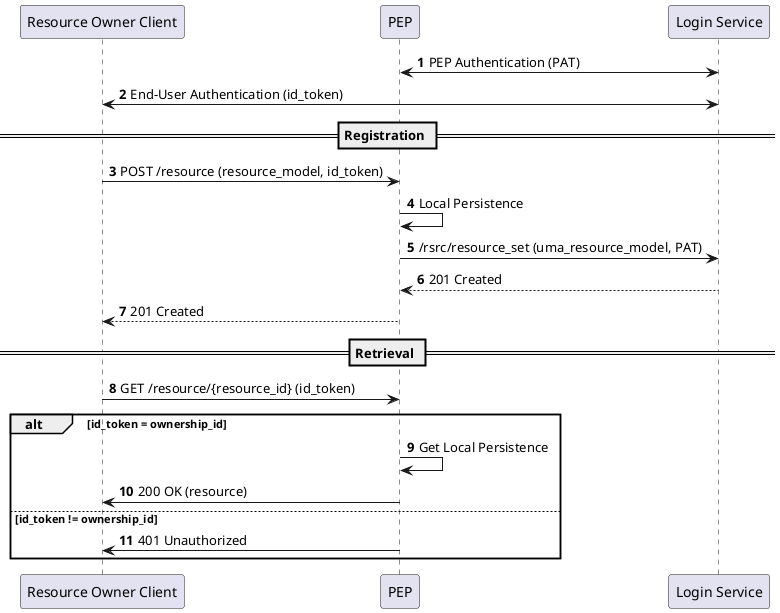 @startuml
autonumber
participant "Resource Owner Client" as RS
participant "PEP" as PEP
participant "Login Service"
PEP <-> "Login Service": PEP Authentication (PAT)
RS <-> "Login Service": End-User Authentication (id_token)
== Registration ==
RS -> PEP: POST /resource (resource_model, id_token)
PEP -> PEP: Local Persistence
PEP -> "Login Service": /rsrc/resource_set (uma_resource_model, PAT)
"Login Service" --> PEP: 201 Created
PEP --> RS: 201 Created
== Retrieval ==
RS -> PEP: GET /resource/{resource_id} (id_token)
alt id_token = ownership_id
PEP -> PEP: Get Local Persistence
PEP -> RS: 200 OK (resource)
else  id_token != ownership_id
PEP -> RS: 401 Unauthorized
end
@enduml